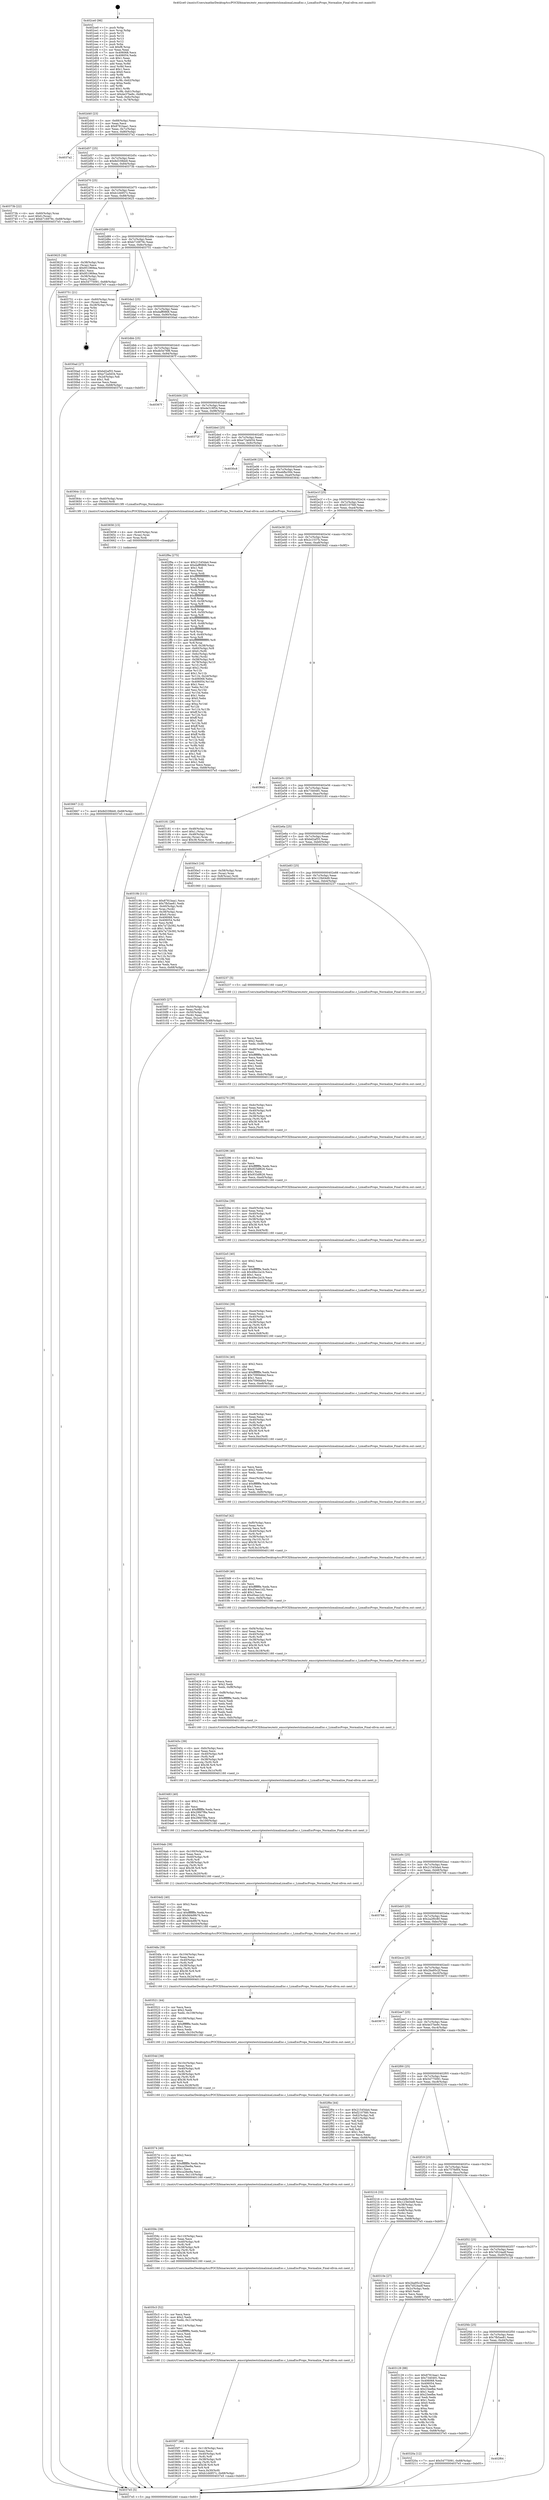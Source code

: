 digraph "0x402ce0" {
  label = "0x402ce0 (/mnt/c/Users/mathe/Desktop/tcc/POCII/binaries/extr_emscriptentestslzmalzmaLzmaEnc.c_LzmaEncProps_Normalize_Final-ollvm.out::main(0))"
  labelloc = "t"
  node[shape=record]

  Entry [label="",width=0.3,height=0.3,shape=circle,fillcolor=black,style=filled]
  "0x402d40" [label="{
     0x402d40 [23]\l
     | [instrs]\l
     &nbsp;&nbsp;0x402d40 \<+3\>: mov -0x68(%rbp),%eax\l
     &nbsp;&nbsp;0x402d43 \<+2\>: mov %eax,%ecx\l
     &nbsp;&nbsp;0x402d45 \<+6\>: sub $0x8781baa1,%ecx\l
     &nbsp;&nbsp;0x402d4b \<+3\>: mov %eax,-0x7c(%rbp)\l
     &nbsp;&nbsp;0x402d4e \<+3\>: mov %ecx,-0x80(%rbp)\l
     &nbsp;&nbsp;0x402d51 \<+6\>: je 00000000004037a2 \<main+0xac2\>\l
  }"]
  "0x4037a2" [label="{
     0x4037a2\l
  }", style=dashed]
  "0x402d57" [label="{
     0x402d57 [25]\l
     | [instrs]\l
     &nbsp;&nbsp;0x402d57 \<+5\>: jmp 0000000000402d5c \<main+0x7c\>\l
     &nbsp;&nbsp;0x402d5c \<+3\>: mov -0x7c(%rbp),%eax\l
     &nbsp;&nbsp;0x402d5f \<+5\>: sub $0x8d339bb9,%eax\l
     &nbsp;&nbsp;0x402d64 \<+6\>: mov %eax,-0x84(%rbp)\l
     &nbsp;&nbsp;0x402d6a \<+6\>: je 000000000040373b \<main+0xa5b\>\l
  }"]
  Exit [label="",width=0.3,height=0.3,shape=circle,fillcolor=black,style=filled,peripheries=2]
  "0x40373b" [label="{
     0x40373b [22]\l
     | [instrs]\l
     &nbsp;&nbsp;0x40373b \<+4\>: mov -0x60(%rbp),%rax\l
     &nbsp;&nbsp;0x40373f \<+6\>: movl $0x0,(%rax)\l
     &nbsp;&nbsp;0x403745 \<+7\>: movl $0xb716979c,-0x68(%rbp)\l
     &nbsp;&nbsp;0x40374c \<+5\>: jmp 00000000004037e5 \<main+0xb05\>\l
  }"]
  "0x402d70" [label="{
     0x402d70 [25]\l
     | [instrs]\l
     &nbsp;&nbsp;0x402d70 \<+5\>: jmp 0000000000402d75 \<main+0x95\>\l
     &nbsp;&nbsp;0x402d75 \<+3\>: mov -0x7c(%rbp),%eax\l
     &nbsp;&nbsp;0x402d78 \<+5\>: sub $0xb1d4957c,%eax\l
     &nbsp;&nbsp;0x402d7d \<+6\>: mov %eax,-0x88(%rbp)\l
     &nbsp;&nbsp;0x402d83 \<+6\>: je 0000000000403625 \<main+0x945\>\l
  }"]
  "0x403667" [label="{
     0x403667 [12]\l
     | [instrs]\l
     &nbsp;&nbsp;0x403667 \<+7\>: movl $0x8d339bb9,-0x68(%rbp)\l
     &nbsp;&nbsp;0x40366e \<+5\>: jmp 00000000004037e5 \<main+0xb05\>\l
  }"]
  "0x403625" [label="{
     0x403625 [39]\l
     | [instrs]\l
     &nbsp;&nbsp;0x403625 \<+4\>: mov -0x38(%rbp),%rax\l
     &nbsp;&nbsp;0x403629 \<+2\>: mov (%rax),%ecx\l
     &nbsp;&nbsp;0x40362b \<+6\>: sub $0x951969ea,%ecx\l
     &nbsp;&nbsp;0x403631 \<+3\>: add $0x1,%ecx\l
     &nbsp;&nbsp;0x403634 \<+6\>: add $0x951969ea,%ecx\l
     &nbsp;&nbsp;0x40363a \<+4\>: mov -0x38(%rbp),%rax\l
     &nbsp;&nbsp;0x40363e \<+2\>: mov %ecx,(%rax)\l
     &nbsp;&nbsp;0x403640 \<+7\>: movl $0x54775091,-0x68(%rbp)\l
     &nbsp;&nbsp;0x403647 \<+5\>: jmp 00000000004037e5 \<main+0xb05\>\l
  }"]
  "0x402d89" [label="{
     0x402d89 [25]\l
     | [instrs]\l
     &nbsp;&nbsp;0x402d89 \<+5\>: jmp 0000000000402d8e \<main+0xae\>\l
     &nbsp;&nbsp;0x402d8e \<+3\>: mov -0x7c(%rbp),%eax\l
     &nbsp;&nbsp;0x402d91 \<+5\>: sub $0xb716979c,%eax\l
     &nbsp;&nbsp;0x402d96 \<+6\>: mov %eax,-0x8c(%rbp)\l
     &nbsp;&nbsp;0x402d9c \<+6\>: je 0000000000403751 \<main+0xa71\>\l
  }"]
  "0x403658" [label="{
     0x403658 [15]\l
     | [instrs]\l
     &nbsp;&nbsp;0x403658 \<+4\>: mov -0x40(%rbp),%rax\l
     &nbsp;&nbsp;0x40365c \<+3\>: mov (%rax),%rax\l
     &nbsp;&nbsp;0x40365f \<+3\>: mov %rax,%rdi\l
     &nbsp;&nbsp;0x403662 \<+5\>: call 0000000000401030 \<free@plt\>\l
     | [calls]\l
     &nbsp;&nbsp;0x401030 \{1\} (unknown)\l
  }"]
  "0x403751" [label="{
     0x403751 [21]\l
     | [instrs]\l
     &nbsp;&nbsp;0x403751 \<+4\>: mov -0x60(%rbp),%rax\l
     &nbsp;&nbsp;0x403755 \<+2\>: mov (%rax),%eax\l
     &nbsp;&nbsp;0x403757 \<+4\>: lea -0x28(%rbp),%rsp\l
     &nbsp;&nbsp;0x40375b \<+1\>: pop %rbx\l
     &nbsp;&nbsp;0x40375c \<+2\>: pop %r12\l
     &nbsp;&nbsp;0x40375e \<+2\>: pop %r13\l
     &nbsp;&nbsp;0x403760 \<+2\>: pop %r14\l
     &nbsp;&nbsp;0x403762 \<+2\>: pop %r15\l
     &nbsp;&nbsp;0x403764 \<+1\>: pop %rbp\l
     &nbsp;&nbsp;0x403765 \<+1\>: ret\l
  }"]
  "0x402da2" [label="{
     0x402da2 [25]\l
     | [instrs]\l
     &nbsp;&nbsp;0x402da2 \<+5\>: jmp 0000000000402da7 \<main+0xc7\>\l
     &nbsp;&nbsp;0x402da7 \<+3\>: mov -0x7c(%rbp),%eax\l
     &nbsp;&nbsp;0x402daa \<+5\>: sub $0xdaff0868,%eax\l
     &nbsp;&nbsp;0x402daf \<+6\>: mov %eax,-0x90(%rbp)\l
     &nbsp;&nbsp;0x402db5 \<+6\>: je 00000000004030ad \<main+0x3cd\>\l
  }"]
  "0x4035f7" [label="{
     0x4035f7 [46]\l
     | [instrs]\l
     &nbsp;&nbsp;0x4035f7 \<+6\>: mov -0x118(%rbp),%ecx\l
     &nbsp;&nbsp;0x4035fd \<+3\>: imul %eax,%ecx\l
     &nbsp;&nbsp;0x403600 \<+4\>: mov -0x40(%rbp),%r8\l
     &nbsp;&nbsp;0x403604 \<+3\>: mov (%r8),%r8\l
     &nbsp;&nbsp;0x403607 \<+4\>: mov -0x38(%rbp),%r9\l
     &nbsp;&nbsp;0x40360b \<+3\>: movslq (%r9),%r9\l
     &nbsp;&nbsp;0x40360e \<+4\>: imul $0x38,%r9,%r9\l
     &nbsp;&nbsp;0x403612 \<+3\>: add %r9,%r8\l
     &nbsp;&nbsp;0x403615 \<+4\>: mov %ecx,0x30(%r8)\l
     &nbsp;&nbsp;0x403619 \<+7\>: movl $0xb1d4957c,-0x68(%rbp)\l
     &nbsp;&nbsp;0x403620 \<+5\>: jmp 00000000004037e5 \<main+0xb05\>\l
  }"]
  "0x4030ad" [label="{
     0x4030ad [27]\l
     | [instrs]\l
     &nbsp;&nbsp;0x4030ad \<+5\>: mov $0xbd2af55,%eax\l
     &nbsp;&nbsp;0x4030b2 \<+5\>: mov $0xe72a0d34,%ecx\l
     &nbsp;&nbsp;0x4030b7 \<+3\>: mov -0x2d(%rbp),%dl\l
     &nbsp;&nbsp;0x4030ba \<+3\>: test $0x1,%dl\l
     &nbsp;&nbsp;0x4030bd \<+3\>: cmovne %ecx,%eax\l
     &nbsp;&nbsp;0x4030c0 \<+3\>: mov %eax,-0x68(%rbp)\l
     &nbsp;&nbsp;0x4030c3 \<+5\>: jmp 00000000004037e5 \<main+0xb05\>\l
  }"]
  "0x402dbb" [label="{
     0x402dbb [25]\l
     | [instrs]\l
     &nbsp;&nbsp;0x402dbb \<+5\>: jmp 0000000000402dc0 \<main+0xe0\>\l
     &nbsp;&nbsp;0x402dc0 \<+3\>: mov -0x7c(%rbp),%eax\l
     &nbsp;&nbsp;0x402dc3 \<+5\>: sub $0xdb5e76f8,%eax\l
     &nbsp;&nbsp;0x402dc8 \<+6\>: mov %eax,-0x94(%rbp)\l
     &nbsp;&nbsp;0x402dce \<+6\>: je 000000000040367f \<main+0x99f\>\l
  }"]
  "0x4035c3" [label="{
     0x4035c3 [52]\l
     | [instrs]\l
     &nbsp;&nbsp;0x4035c3 \<+2\>: xor %ecx,%ecx\l
     &nbsp;&nbsp;0x4035c5 \<+5\>: mov $0x2,%edx\l
     &nbsp;&nbsp;0x4035ca \<+6\>: mov %edx,-0x114(%rbp)\l
     &nbsp;&nbsp;0x4035d0 \<+1\>: cltd\l
     &nbsp;&nbsp;0x4035d1 \<+6\>: mov -0x114(%rbp),%esi\l
     &nbsp;&nbsp;0x4035d7 \<+2\>: idiv %esi\l
     &nbsp;&nbsp;0x4035d9 \<+6\>: imul $0xfffffffe,%edx,%edx\l
     &nbsp;&nbsp;0x4035df \<+2\>: mov %ecx,%edi\l
     &nbsp;&nbsp;0x4035e1 \<+2\>: sub %edx,%edi\l
     &nbsp;&nbsp;0x4035e3 \<+2\>: mov %ecx,%edx\l
     &nbsp;&nbsp;0x4035e5 \<+3\>: sub $0x1,%edx\l
     &nbsp;&nbsp;0x4035e8 \<+2\>: add %edx,%edi\l
     &nbsp;&nbsp;0x4035ea \<+2\>: sub %edi,%ecx\l
     &nbsp;&nbsp;0x4035ec \<+6\>: mov %ecx,-0x118(%rbp)\l
     &nbsp;&nbsp;0x4035f2 \<+5\>: call 0000000000401160 \<next_i\>\l
     | [calls]\l
     &nbsp;&nbsp;0x401160 \{1\} (/mnt/c/Users/mathe/Desktop/tcc/POCII/binaries/extr_emscriptentestslzmalzmaLzmaEnc.c_LzmaEncProps_Normalize_Final-ollvm.out::next_i)\l
  }"]
  "0x40367f" [label="{
     0x40367f\l
  }", style=dashed]
  "0x402dd4" [label="{
     0x402dd4 [25]\l
     | [instrs]\l
     &nbsp;&nbsp;0x402dd4 \<+5\>: jmp 0000000000402dd9 \<main+0xf9\>\l
     &nbsp;&nbsp;0x402dd9 \<+3\>: mov -0x7c(%rbp),%eax\l
     &nbsp;&nbsp;0x402ddc \<+5\>: sub $0xde319f54,%eax\l
     &nbsp;&nbsp;0x402de1 \<+6\>: mov %eax,-0x98(%rbp)\l
     &nbsp;&nbsp;0x402de7 \<+6\>: je 000000000040372f \<main+0xa4f\>\l
  }"]
  "0x40359c" [label="{
     0x40359c [39]\l
     | [instrs]\l
     &nbsp;&nbsp;0x40359c \<+6\>: mov -0x110(%rbp),%ecx\l
     &nbsp;&nbsp;0x4035a2 \<+3\>: imul %eax,%ecx\l
     &nbsp;&nbsp;0x4035a5 \<+4\>: mov -0x40(%rbp),%r8\l
     &nbsp;&nbsp;0x4035a9 \<+3\>: mov (%r8),%r8\l
     &nbsp;&nbsp;0x4035ac \<+4\>: mov -0x38(%rbp),%r9\l
     &nbsp;&nbsp;0x4035b0 \<+3\>: movslq (%r9),%r9\l
     &nbsp;&nbsp;0x4035b3 \<+4\>: imul $0x38,%r9,%r9\l
     &nbsp;&nbsp;0x4035b7 \<+3\>: add %r9,%r8\l
     &nbsp;&nbsp;0x4035ba \<+4\>: mov %ecx,0x2c(%r8)\l
     &nbsp;&nbsp;0x4035be \<+5\>: call 0000000000401160 \<next_i\>\l
     | [calls]\l
     &nbsp;&nbsp;0x401160 \{1\} (/mnt/c/Users/mathe/Desktop/tcc/POCII/binaries/extr_emscriptentestslzmalzmaLzmaEnc.c_LzmaEncProps_Normalize_Final-ollvm.out::next_i)\l
  }"]
  "0x40372f" [label="{
     0x40372f\l
  }", style=dashed]
  "0x402ded" [label="{
     0x402ded [25]\l
     | [instrs]\l
     &nbsp;&nbsp;0x402ded \<+5\>: jmp 0000000000402df2 \<main+0x112\>\l
     &nbsp;&nbsp;0x402df2 \<+3\>: mov -0x7c(%rbp),%eax\l
     &nbsp;&nbsp;0x402df5 \<+5\>: sub $0xe72a0d34,%eax\l
     &nbsp;&nbsp;0x402dfa \<+6\>: mov %eax,-0x9c(%rbp)\l
     &nbsp;&nbsp;0x402e00 \<+6\>: je 00000000004030c8 \<main+0x3e8\>\l
  }"]
  "0x403574" [label="{
     0x403574 [40]\l
     | [instrs]\l
     &nbsp;&nbsp;0x403574 \<+5\>: mov $0x2,%ecx\l
     &nbsp;&nbsp;0x403579 \<+1\>: cltd\l
     &nbsp;&nbsp;0x40357a \<+2\>: idiv %ecx\l
     &nbsp;&nbsp;0x40357c \<+6\>: imul $0xfffffffe,%edx,%ecx\l
     &nbsp;&nbsp;0x403582 \<+6\>: add $0xca2fee9a,%ecx\l
     &nbsp;&nbsp;0x403588 \<+3\>: add $0x1,%ecx\l
     &nbsp;&nbsp;0x40358b \<+6\>: sub $0xca2fee9a,%ecx\l
     &nbsp;&nbsp;0x403591 \<+6\>: mov %ecx,-0x110(%rbp)\l
     &nbsp;&nbsp;0x403597 \<+5\>: call 0000000000401160 \<next_i\>\l
     | [calls]\l
     &nbsp;&nbsp;0x401160 \{1\} (/mnt/c/Users/mathe/Desktop/tcc/POCII/binaries/extr_emscriptentestslzmalzmaLzmaEnc.c_LzmaEncProps_Normalize_Final-ollvm.out::next_i)\l
  }"]
  "0x4030c8" [label="{
     0x4030c8\l
  }", style=dashed]
  "0x402e06" [label="{
     0x402e06 [25]\l
     | [instrs]\l
     &nbsp;&nbsp;0x402e06 \<+5\>: jmp 0000000000402e0b \<main+0x12b\>\l
     &nbsp;&nbsp;0x402e0b \<+3\>: mov -0x7c(%rbp),%eax\l
     &nbsp;&nbsp;0x402e0e \<+5\>: sub $0xebfbc594,%eax\l
     &nbsp;&nbsp;0x402e13 \<+6\>: mov %eax,-0xa0(%rbp)\l
     &nbsp;&nbsp;0x402e19 \<+6\>: je 000000000040364c \<main+0x96c\>\l
  }"]
  "0x40354d" [label="{
     0x40354d [39]\l
     | [instrs]\l
     &nbsp;&nbsp;0x40354d \<+6\>: mov -0x10c(%rbp),%ecx\l
     &nbsp;&nbsp;0x403553 \<+3\>: imul %eax,%ecx\l
     &nbsp;&nbsp;0x403556 \<+4\>: mov -0x40(%rbp),%r8\l
     &nbsp;&nbsp;0x40355a \<+3\>: mov (%r8),%r8\l
     &nbsp;&nbsp;0x40355d \<+4\>: mov -0x38(%rbp),%r9\l
     &nbsp;&nbsp;0x403561 \<+3\>: movslq (%r9),%r9\l
     &nbsp;&nbsp;0x403564 \<+4\>: imul $0x38,%r9,%r9\l
     &nbsp;&nbsp;0x403568 \<+3\>: add %r9,%r8\l
     &nbsp;&nbsp;0x40356b \<+4\>: mov %ecx,0x28(%r8)\l
     &nbsp;&nbsp;0x40356f \<+5\>: call 0000000000401160 \<next_i\>\l
     | [calls]\l
     &nbsp;&nbsp;0x401160 \{1\} (/mnt/c/Users/mathe/Desktop/tcc/POCII/binaries/extr_emscriptentestslzmalzmaLzmaEnc.c_LzmaEncProps_Normalize_Final-ollvm.out::next_i)\l
  }"]
  "0x40364c" [label="{
     0x40364c [12]\l
     | [instrs]\l
     &nbsp;&nbsp;0x40364c \<+4\>: mov -0x40(%rbp),%rax\l
     &nbsp;&nbsp;0x403650 \<+3\>: mov (%rax),%rdi\l
     &nbsp;&nbsp;0x403653 \<+5\>: call 00000000004013f0 \<LzmaEncProps_Normalize\>\l
     | [calls]\l
     &nbsp;&nbsp;0x4013f0 \{1\} (/mnt/c/Users/mathe/Desktop/tcc/POCII/binaries/extr_emscriptentestslzmalzmaLzmaEnc.c_LzmaEncProps_Normalize_Final-ollvm.out::LzmaEncProps_Normalize)\l
  }"]
  "0x402e1f" [label="{
     0x402e1f [25]\l
     | [instrs]\l
     &nbsp;&nbsp;0x402e1f \<+5\>: jmp 0000000000402e24 \<main+0x144\>\l
     &nbsp;&nbsp;0x402e24 \<+3\>: mov -0x7c(%rbp),%eax\l
     &nbsp;&nbsp;0x402e27 \<+5\>: sub $0xf2107fd0,%eax\l
     &nbsp;&nbsp;0x402e2c \<+6\>: mov %eax,-0xa4(%rbp)\l
     &nbsp;&nbsp;0x402e32 \<+6\>: je 0000000000402f9a \<main+0x2ba\>\l
  }"]
  "0x403521" [label="{
     0x403521 [44]\l
     | [instrs]\l
     &nbsp;&nbsp;0x403521 \<+2\>: xor %ecx,%ecx\l
     &nbsp;&nbsp;0x403523 \<+5\>: mov $0x2,%edx\l
     &nbsp;&nbsp;0x403528 \<+6\>: mov %edx,-0x108(%rbp)\l
     &nbsp;&nbsp;0x40352e \<+1\>: cltd\l
     &nbsp;&nbsp;0x40352f \<+6\>: mov -0x108(%rbp),%esi\l
     &nbsp;&nbsp;0x403535 \<+2\>: idiv %esi\l
     &nbsp;&nbsp;0x403537 \<+6\>: imul $0xfffffffe,%edx,%edx\l
     &nbsp;&nbsp;0x40353d \<+3\>: sub $0x1,%ecx\l
     &nbsp;&nbsp;0x403540 \<+2\>: sub %ecx,%edx\l
     &nbsp;&nbsp;0x403542 \<+6\>: mov %edx,-0x10c(%rbp)\l
     &nbsp;&nbsp;0x403548 \<+5\>: call 0000000000401160 \<next_i\>\l
     | [calls]\l
     &nbsp;&nbsp;0x401160 \{1\} (/mnt/c/Users/mathe/Desktop/tcc/POCII/binaries/extr_emscriptentestslzmalzmaLzmaEnc.c_LzmaEncProps_Normalize_Final-ollvm.out::next_i)\l
  }"]
  "0x402f9a" [label="{
     0x402f9a [275]\l
     | [instrs]\l
     &nbsp;&nbsp;0x402f9a \<+5\>: mov $0x21545da4,%eax\l
     &nbsp;&nbsp;0x402f9f \<+5\>: mov $0xdaff0868,%ecx\l
     &nbsp;&nbsp;0x402fa4 \<+2\>: mov $0x1,%dl\l
     &nbsp;&nbsp;0x402fa6 \<+2\>: xor %esi,%esi\l
     &nbsp;&nbsp;0x402fa8 \<+3\>: mov %rsp,%rdi\l
     &nbsp;&nbsp;0x402fab \<+4\>: add $0xfffffffffffffff0,%rdi\l
     &nbsp;&nbsp;0x402faf \<+3\>: mov %rdi,%rsp\l
     &nbsp;&nbsp;0x402fb2 \<+4\>: mov %rdi,-0x60(%rbp)\l
     &nbsp;&nbsp;0x402fb6 \<+3\>: mov %rsp,%rdi\l
     &nbsp;&nbsp;0x402fb9 \<+4\>: add $0xfffffffffffffff0,%rdi\l
     &nbsp;&nbsp;0x402fbd \<+3\>: mov %rdi,%rsp\l
     &nbsp;&nbsp;0x402fc0 \<+3\>: mov %rsp,%r8\l
     &nbsp;&nbsp;0x402fc3 \<+4\>: add $0xfffffffffffffff0,%r8\l
     &nbsp;&nbsp;0x402fc7 \<+3\>: mov %r8,%rsp\l
     &nbsp;&nbsp;0x402fca \<+4\>: mov %r8,-0x58(%rbp)\l
     &nbsp;&nbsp;0x402fce \<+3\>: mov %rsp,%r8\l
     &nbsp;&nbsp;0x402fd1 \<+4\>: add $0xfffffffffffffff0,%r8\l
     &nbsp;&nbsp;0x402fd5 \<+3\>: mov %r8,%rsp\l
     &nbsp;&nbsp;0x402fd8 \<+4\>: mov %r8,-0x50(%rbp)\l
     &nbsp;&nbsp;0x402fdc \<+3\>: mov %rsp,%r8\l
     &nbsp;&nbsp;0x402fdf \<+4\>: add $0xfffffffffffffff0,%r8\l
     &nbsp;&nbsp;0x402fe3 \<+3\>: mov %r8,%rsp\l
     &nbsp;&nbsp;0x402fe6 \<+4\>: mov %r8,-0x48(%rbp)\l
     &nbsp;&nbsp;0x402fea \<+3\>: mov %rsp,%r8\l
     &nbsp;&nbsp;0x402fed \<+4\>: add $0xfffffffffffffff0,%r8\l
     &nbsp;&nbsp;0x402ff1 \<+3\>: mov %r8,%rsp\l
     &nbsp;&nbsp;0x402ff4 \<+4\>: mov %r8,-0x40(%rbp)\l
     &nbsp;&nbsp;0x402ff8 \<+3\>: mov %rsp,%r8\l
     &nbsp;&nbsp;0x402ffb \<+4\>: add $0xfffffffffffffff0,%r8\l
     &nbsp;&nbsp;0x402fff \<+3\>: mov %r8,%rsp\l
     &nbsp;&nbsp;0x403002 \<+4\>: mov %r8,-0x38(%rbp)\l
     &nbsp;&nbsp;0x403006 \<+4\>: mov -0x60(%rbp),%r8\l
     &nbsp;&nbsp;0x40300a \<+7\>: movl $0x0,(%r8)\l
     &nbsp;&nbsp;0x403011 \<+4\>: mov -0x6c(%rbp),%r9d\l
     &nbsp;&nbsp;0x403015 \<+3\>: mov %r9d,(%rdi)\l
     &nbsp;&nbsp;0x403018 \<+4\>: mov -0x58(%rbp),%r8\l
     &nbsp;&nbsp;0x40301c \<+4\>: mov -0x78(%rbp),%r10\l
     &nbsp;&nbsp;0x403020 \<+3\>: mov %r10,(%r8)\l
     &nbsp;&nbsp;0x403023 \<+3\>: cmpl $0x2,(%rdi)\l
     &nbsp;&nbsp;0x403026 \<+4\>: setne %r11b\l
     &nbsp;&nbsp;0x40302a \<+4\>: and $0x1,%r11b\l
     &nbsp;&nbsp;0x40302e \<+4\>: mov %r11b,-0x2d(%rbp)\l
     &nbsp;&nbsp;0x403032 \<+7\>: mov 0x406068,%ebx\l
     &nbsp;&nbsp;0x403039 \<+8\>: mov 0x406054,%r14d\l
     &nbsp;&nbsp;0x403041 \<+3\>: sub $0x1,%esi\l
     &nbsp;&nbsp;0x403044 \<+3\>: mov %ebx,%r15d\l
     &nbsp;&nbsp;0x403047 \<+3\>: add %esi,%r15d\l
     &nbsp;&nbsp;0x40304a \<+4\>: imul %r15d,%ebx\l
     &nbsp;&nbsp;0x40304e \<+3\>: and $0x1,%ebx\l
     &nbsp;&nbsp;0x403051 \<+3\>: cmp $0x0,%ebx\l
     &nbsp;&nbsp;0x403054 \<+4\>: sete %r11b\l
     &nbsp;&nbsp;0x403058 \<+4\>: cmp $0xa,%r14d\l
     &nbsp;&nbsp;0x40305c \<+4\>: setl %r12b\l
     &nbsp;&nbsp;0x403060 \<+3\>: mov %r11b,%r13b\l
     &nbsp;&nbsp;0x403063 \<+4\>: xor $0xff,%r13b\l
     &nbsp;&nbsp;0x403067 \<+3\>: mov %r12b,%sil\l
     &nbsp;&nbsp;0x40306a \<+4\>: xor $0xff,%sil\l
     &nbsp;&nbsp;0x40306e \<+3\>: xor $0x1,%dl\l
     &nbsp;&nbsp;0x403071 \<+3\>: mov %r13b,%dil\l
     &nbsp;&nbsp;0x403074 \<+4\>: and $0xff,%dil\l
     &nbsp;&nbsp;0x403078 \<+3\>: and %dl,%r11b\l
     &nbsp;&nbsp;0x40307b \<+3\>: mov %sil,%r8b\l
     &nbsp;&nbsp;0x40307e \<+4\>: and $0xff,%r8b\l
     &nbsp;&nbsp;0x403082 \<+3\>: and %dl,%r12b\l
     &nbsp;&nbsp;0x403085 \<+3\>: or %r11b,%dil\l
     &nbsp;&nbsp;0x403088 \<+3\>: or %r12b,%r8b\l
     &nbsp;&nbsp;0x40308b \<+3\>: xor %r8b,%dil\l
     &nbsp;&nbsp;0x40308e \<+3\>: or %sil,%r13b\l
     &nbsp;&nbsp;0x403091 \<+4\>: xor $0xff,%r13b\l
     &nbsp;&nbsp;0x403095 \<+3\>: or $0x1,%dl\l
     &nbsp;&nbsp;0x403098 \<+3\>: and %dl,%r13b\l
     &nbsp;&nbsp;0x40309b \<+3\>: or %r13b,%dil\l
     &nbsp;&nbsp;0x40309e \<+4\>: test $0x1,%dil\l
     &nbsp;&nbsp;0x4030a2 \<+3\>: cmovne %ecx,%eax\l
     &nbsp;&nbsp;0x4030a5 \<+3\>: mov %eax,-0x68(%rbp)\l
     &nbsp;&nbsp;0x4030a8 \<+5\>: jmp 00000000004037e5 \<main+0xb05\>\l
  }"]
  "0x402e38" [label="{
     0x402e38 [25]\l
     | [instrs]\l
     &nbsp;&nbsp;0x402e38 \<+5\>: jmp 0000000000402e3d \<main+0x15d\>\l
     &nbsp;&nbsp;0x402e3d \<+3\>: mov -0x7c(%rbp),%eax\l
     &nbsp;&nbsp;0x402e40 \<+5\>: sub $0x2c1537b,%eax\l
     &nbsp;&nbsp;0x402e45 \<+6\>: mov %eax,-0xa8(%rbp)\l
     &nbsp;&nbsp;0x402e4b \<+6\>: je 00000000004036d2 \<main+0x9f2\>\l
  }"]
  "0x4034fa" [label="{
     0x4034fa [39]\l
     | [instrs]\l
     &nbsp;&nbsp;0x4034fa \<+6\>: mov -0x104(%rbp),%ecx\l
     &nbsp;&nbsp;0x403500 \<+3\>: imul %eax,%ecx\l
     &nbsp;&nbsp;0x403503 \<+4\>: mov -0x40(%rbp),%r8\l
     &nbsp;&nbsp;0x403507 \<+3\>: mov (%r8),%r8\l
     &nbsp;&nbsp;0x40350a \<+4\>: mov -0x38(%rbp),%r9\l
     &nbsp;&nbsp;0x40350e \<+3\>: movslq (%r9),%r9\l
     &nbsp;&nbsp;0x403511 \<+4\>: imul $0x38,%r9,%r9\l
     &nbsp;&nbsp;0x403515 \<+3\>: add %r9,%r8\l
     &nbsp;&nbsp;0x403518 \<+4\>: mov %ecx,0x24(%r8)\l
     &nbsp;&nbsp;0x40351c \<+5\>: call 0000000000401160 \<next_i\>\l
     | [calls]\l
     &nbsp;&nbsp;0x401160 \{1\} (/mnt/c/Users/mathe/Desktop/tcc/POCII/binaries/extr_emscriptentestslzmalzmaLzmaEnc.c_LzmaEncProps_Normalize_Final-ollvm.out::next_i)\l
  }"]
  "0x4036d2" [label="{
     0x4036d2\l
  }", style=dashed]
  "0x402e51" [label="{
     0x402e51 [25]\l
     | [instrs]\l
     &nbsp;&nbsp;0x402e51 \<+5\>: jmp 0000000000402e56 \<main+0x176\>\l
     &nbsp;&nbsp;0x402e56 \<+3\>: mov -0x7c(%rbp),%eax\l
     &nbsp;&nbsp;0x402e59 \<+5\>: sub $0x7340491,%eax\l
     &nbsp;&nbsp;0x402e5e \<+6\>: mov %eax,-0xac(%rbp)\l
     &nbsp;&nbsp;0x402e64 \<+6\>: je 0000000000403181 \<main+0x4a1\>\l
  }"]
  "0x4034d2" [label="{
     0x4034d2 [40]\l
     | [instrs]\l
     &nbsp;&nbsp;0x4034d2 \<+5\>: mov $0x2,%ecx\l
     &nbsp;&nbsp;0x4034d7 \<+1\>: cltd\l
     &nbsp;&nbsp;0x4034d8 \<+2\>: idiv %ecx\l
     &nbsp;&nbsp;0x4034da \<+6\>: imul $0xfffffffe,%edx,%ecx\l
     &nbsp;&nbsp;0x4034e0 \<+6\>: sub $0x9d4d9b76,%ecx\l
     &nbsp;&nbsp;0x4034e6 \<+3\>: add $0x1,%ecx\l
     &nbsp;&nbsp;0x4034e9 \<+6\>: add $0x9d4d9b76,%ecx\l
     &nbsp;&nbsp;0x4034ef \<+6\>: mov %ecx,-0x104(%rbp)\l
     &nbsp;&nbsp;0x4034f5 \<+5\>: call 0000000000401160 \<next_i\>\l
     | [calls]\l
     &nbsp;&nbsp;0x401160 \{1\} (/mnt/c/Users/mathe/Desktop/tcc/POCII/binaries/extr_emscriptentestslzmalzmaLzmaEnc.c_LzmaEncProps_Normalize_Final-ollvm.out::next_i)\l
  }"]
  "0x403181" [label="{
     0x403181 [26]\l
     | [instrs]\l
     &nbsp;&nbsp;0x403181 \<+4\>: mov -0x48(%rbp),%rax\l
     &nbsp;&nbsp;0x403185 \<+6\>: movl $0x1,(%rax)\l
     &nbsp;&nbsp;0x40318b \<+4\>: mov -0x48(%rbp),%rax\l
     &nbsp;&nbsp;0x40318f \<+3\>: movslq (%rax),%rax\l
     &nbsp;&nbsp;0x403192 \<+4\>: imul $0x38,%rax,%rdi\l
     &nbsp;&nbsp;0x403196 \<+5\>: call 0000000000401050 \<malloc@plt\>\l
     | [calls]\l
     &nbsp;&nbsp;0x401050 \{1\} (unknown)\l
  }"]
  "0x402e6a" [label="{
     0x402e6a [25]\l
     | [instrs]\l
     &nbsp;&nbsp;0x402e6a \<+5\>: jmp 0000000000402e6f \<main+0x18f\>\l
     &nbsp;&nbsp;0x402e6f \<+3\>: mov -0x7c(%rbp),%eax\l
     &nbsp;&nbsp;0x402e72 \<+5\>: sub $0xbd2af55,%eax\l
     &nbsp;&nbsp;0x402e77 \<+6\>: mov %eax,-0xb0(%rbp)\l
     &nbsp;&nbsp;0x402e7d \<+6\>: je 00000000004030e3 \<main+0x403\>\l
  }"]
  "0x4034ab" [label="{
     0x4034ab [39]\l
     | [instrs]\l
     &nbsp;&nbsp;0x4034ab \<+6\>: mov -0x100(%rbp),%ecx\l
     &nbsp;&nbsp;0x4034b1 \<+3\>: imul %eax,%ecx\l
     &nbsp;&nbsp;0x4034b4 \<+4\>: mov -0x40(%rbp),%r8\l
     &nbsp;&nbsp;0x4034b8 \<+3\>: mov (%r8),%r8\l
     &nbsp;&nbsp;0x4034bb \<+4\>: mov -0x38(%rbp),%r9\l
     &nbsp;&nbsp;0x4034bf \<+3\>: movslq (%r9),%r9\l
     &nbsp;&nbsp;0x4034c2 \<+4\>: imul $0x38,%r9,%r9\l
     &nbsp;&nbsp;0x4034c6 \<+3\>: add %r9,%r8\l
     &nbsp;&nbsp;0x4034c9 \<+4\>: mov %ecx,0x20(%r8)\l
     &nbsp;&nbsp;0x4034cd \<+5\>: call 0000000000401160 \<next_i\>\l
     | [calls]\l
     &nbsp;&nbsp;0x401160 \{1\} (/mnt/c/Users/mathe/Desktop/tcc/POCII/binaries/extr_emscriptentestslzmalzmaLzmaEnc.c_LzmaEncProps_Normalize_Final-ollvm.out::next_i)\l
  }"]
  "0x4030e3" [label="{
     0x4030e3 [16]\l
     | [instrs]\l
     &nbsp;&nbsp;0x4030e3 \<+4\>: mov -0x58(%rbp),%rax\l
     &nbsp;&nbsp;0x4030e7 \<+3\>: mov (%rax),%rax\l
     &nbsp;&nbsp;0x4030ea \<+4\>: mov 0x8(%rax),%rdi\l
     &nbsp;&nbsp;0x4030ee \<+5\>: call 0000000000401060 \<atoi@plt\>\l
     | [calls]\l
     &nbsp;&nbsp;0x401060 \{1\} (unknown)\l
  }"]
  "0x402e83" [label="{
     0x402e83 [25]\l
     | [instrs]\l
     &nbsp;&nbsp;0x402e83 \<+5\>: jmp 0000000000402e88 \<main+0x1a8\>\l
     &nbsp;&nbsp;0x402e88 \<+3\>: mov -0x7c(%rbp),%eax\l
     &nbsp;&nbsp;0x402e8b \<+5\>: sub $0x123b04d9,%eax\l
     &nbsp;&nbsp;0x402e90 \<+6\>: mov %eax,-0xb4(%rbp)\l
     &nbsp;&nbsp;0x402e96 \<+6\>: je 0000000000403237 \<main+0x557\>\l
  }"]
  "0x403483" [label="{
     0x403483 [40]\l
     | [instrs]\l
     &nbsp;&nbsp;0x403483 \<+5\>: mov $0x2,%ecx\l
     &nbsp;&nbsp;0x403488 \<+1\>: cltd\l
     &nbsp;&nbsp;0x403489 \<+2\>: idiv %ecx\l
     &nbsp;&nbsp;0x40348b \<+6\>: imul $0xfffffffe,%edx,%ecx\l
     &nbsp;&nbsp;0x403491 \<+6\>: sub $0x29fd7f8a,%ecx\l
     &nbsp;&nbsp;0x403497 \<+3\>: add $0x1,%ecx\l
     &nbsp;&nbsp;0x40349a \<+6\>: add $0x29fd7f8a,%ecx\l
     &nbsp;&nbsp;0x4034a0 \<+6\>: mov %ecx,-0x100(%rbp)\l
     &nbsp;&nbsp;0x4034a6 \<+5\>: call 0000000000401160 \<next_i\>\l
     | [calls]\l
     &nbsp;&nbsp;0x401160 \{1\} (/mnt/c/Users/mathe/Desktop/tcc/POCII/binaries/extr_emscriptentestslzmalzmaLzmaEnc.c_LzmaEncProps_Normalize_Final-ollvm.out::next_i)\l
  }"]
  "0x403237" [label="{
     0x403237 [5]\l
     | [instrs]\l
     &nbsp;&nbsp;0x403237 \<+5\>: call 0000000000401160 \<next_i\>\l
     | [calls]\l
     &nbsp;&nbsp;0x401160 \{1\} (/mnt/c/Users/mathe/Desktop/tcc/POCII/binaries/extr_emscriptentestslzmalzmaLzmaEnc.c_LzmaEncProps_Normalize_Final-ollvm.out::next_i)\l
  }"]
  "0x402e9c" [label="{
     0x402e9c [25]\l
     | [instrs]\l
     &nbsp;&nbsp;0x402e9c \<+5\>: jmp 0000000000402ea1 \<main+0x1c1\>\l
     &nbsp;&nbsp;0x402ea1 \<+3\>: mov -0x7c(%rbp),%eax\l
     &nbsp;&nbsp;0x402ea4 \<+5\>: sub $0x21545da4,%eax\l
     &nbsp;&nbsp;0x402ea9 \<+6\>: mov %eax,-0xb8(%rbp)\l
     &nbsp;&nbsp;0x402eaf \<+6\>: je 0000000000403766 \<main+0xa86\>\l
  }"]
  "0x40345c" [label="{
     0x40345c [39]\l
     | [instrs]\l
     &nbsp;&nbsp;0x40345c \<+6\>: mov -0xfc(%rbp),%ecx\l
     &nbsp;&nbsp;0x403462 \<+3\>: imul %eax,%ecx\l
     &nbsp;&nbsp;0x403465 \<+4\>: mov -0x40(%rbp),%r8\l
     &nbsp;&nbsp;0x403469 \<+3\>: mov (%r8),%r8\l
     &nbsp;&nbsp;0x40346c \<+4\>: mov -0x38(%rbp),%r9\l
     &nbsp;&nbsp;0x403470 \<+3\>: movslq (%r9),%r9\l
     &nbsp;&nbsp;0x403473 \<+4\>: imul $0x38,%r9,%r9\l
     &nbsp;&nbsp;0x403477 \<+3\>: add %r9,%r8\l
     &nbsp;&nbsp;0x40347a \<+4\>: mov %ecx,0x1c(%r8)\l
     &nbsp;&nbsp;0x40347e \<+5\>: call 0000000000401160 \<next_i\>\l
     | [calls]\l
     &nbsp;&nbsp;0x401160 \{1\} (/mnt/c/Users/mathe/Desktop/tcc/POCII/binaries/extr_emscriptentestslzmalzmaLzmaEnc.c_LzmaEncProps_Normalize_Final-ollvm.out::next_i)\l
  }"]
  "0x403766" [label="{
     0x403766\l
  }", style=dashed]
  "0x402eb5" [label="{
     0x402eb5 [25]\l
     | [instrs]\l
     &nbsp;&nbsp;0x402eb5 \<+5\>: jmp 0000000000402eba \<main+0x1da\>\l
     &nbsp;&nbsp;0x402eba \<+3\>: mov -0x7c(%rbp),%eax\l
     &nbsp;&nbsp;0x402ebd \<+5\>: sub $0x2a2f0c80,%eax\l
     &nbsp;&nbsp;0x402ec2 \<+6\>: mov %eax,-0xbc(%rbp)\l
     &nbsp;&nbsp;0x402ec8 \<+6\>: je 00000000004037d9 \<main+0xaf9\>\l
  }"]
  "0x403428" [label="{
     0x403428 [52]\l
     | [instrs]\l
     &nbsp;&nbsp;0x403428 \<+2\>: xor %ecx,%ecx\l
     &nbsp;&nbsp;0x40342a \<+5\>: mov $0x2,%edx\l
     &nbsp;&nbsp;0x40342f \<+6\>: mov %edx,-0xf8(%rbp)\l
     &nbsp;&nbsp;0x403435 \<+1\>: cltd\l
     &nbsp;&nbsp;0x403436 \<+6\>: mov -0xf8(%rbp),%esi\l
     &nbsp;&nbsp;0x40343c \<+2\>: idiv %esi\l
     &nbsp;&nbsp;0x40343e \<+6\>: imul $0xfffffffe,%edx,%edx\l
     &nbsp;&nbsp;0x403444 \<+2\>: mov %ecx,%edi\l
     &nbsp;&nbsp;0x403446 \<+2\>: sub %edx,%edi\l
     &nbsp;&nbsp;0x403448 \<+2\>: mov %ecx,%edx\l
     &nbsp;&nbsp;0x40344a \<+3\>: sub $0x1,%edx\l
     &nbsp;&nbsp;0x40344d \<+2\>: add %edx,%edi\l
     &nbsp;&nbsp;0x40344f \<+2\>: sub %edi,%ecx\l
     &nbsp;&nbsp;0x403451 \<+6\>: mov %ecx,-0xfc(%rbp)\l
     &nbsp;&nbsp;0x403457 \<+5\>: call 0000000000401160 \<next_i\>\l
     | [calls]\l
     &nbsp;&nbsp;0x401160 \{1\} (/mnt/c/Users/mathe/Desktop/tcc/POCII/binaries/extr_emscriptentestslzmalzmaLzmaEnc.c_LzmaEncProps_Normalize_Final-ollvm.out::next_i)\l
  }"]
  "0x4037d9" [label="{
     0x4037d9\l
  }", style=dashed]
  "0x402ece" [label="{
     0x402ece [25]\l
     | [instrs]\l
     &nbsp;&nbsp;0x402ece \<+5\>: jmp 0000000000402ed3 \<main+0x1f3\>\l
     &nbsp;&nbsp;0x402ed3 \<+3\>: mov -0x7c(%rbp),%eax\l
     &nbsp;&nbsp;0x402ed6 \<+5\>: sub $0x2ba95c2f,%eax\l
     &nbsp;&nbsp;0x402edb \<+6\>: mov %eax,-0xc0(%rbp)\l
     &nbsp;&nbsp;0x402ee1 \<+6\>: je 0000000000403673 \<main+0x993\>\l
  }"]
  "0x403401" [label="{
     0x403401 [39]\l
     | [instrs]\l
     &nbsp;&nbsp;0x403401 \<+6\>: mov -0xf4(%rbp),%ecx\l
     &nbsp;&nbsp;0x403407 \<+3\>: imul %eax,%ecx\l
     &nbsp;&nbsp;0x40340a \<+4\>: mov -0x40(%rbp),%r8\l
     &nbsp;&nbsp;0x40340e \<+3\>: mov (%r8),%r8\l
     &nbsp;&nbsp;0x403411 \<+4\>: mov -0x38(%rbp),%r9\l
     &nbsp;&nbsp;0x403415 \<+3\>: movslq (%r9),%r9\l
     &nbsp;&nbsp;0x403418 \<+4\>: imul $0x38,%r9,%r9\l
     &nbsp;&nbsp;0x40341c \<+3\>: add %r9,%r8\l
     &nbsp;&nbsp;0x40341f \<+4\>: mov %ecx,0x18(%r8)\l
     &nbsp;&nbsp;0x403423 \<+5\>: call 0000000000401160 \<next_i\>\l
     | [calls]\l
     &nbsp;&nbsp;0x401160 \{1\} (/mnt/c/Users/mathe/Desktop/tcc/POCII/binaries/extr_emscriptentestslzmalzmaLzmaEnc.c_LzmaEncProps_Normalize_Final-ollvm.out::next_i)\l
  }"]
  "0x403673" [label="{
     0x403673\l
  }", style=dashed]
  "0x402ee7" [label="{
     0x402ee7 [25]\l
     | [instrs]\l
     &nbsp;&nbsp;0x402ee7 \<+5\>: jmp 0000000000402eec \<main+0x20c\>\l
     &nbsp;&nbsp;0x402eec \<+3\>: mov -0x7c(%rbp),%eax\l
     &nbsp;&nbsp;0x402eef \<+5\>: sub $0x4e37be9c,%eax\l
     &nbsp;&nbsp;0x402ef4 \<+6\>: mov %eax,-0xc4(%rbp)\l
     &nbsp;&nbsp;0x402efa \<+6\>: je 0000000000402f6e \<main+0x28e\>\l
  }"]
  "0x4033d9" [label="{
     0x4033d9 [40]\l
     | [instrs]\l
     &nbsp;&nbsp;0x4033d9 \<+5\>: mov $0x2,%ecx\l
     &nbsp;&nbsp;0x4033de \<+1\>: cltd\l
     &nbsp;&nbsp;0x4033df \<+2\>: idiv %ecx\l
     &nbsp;&nbsp;0x4033e1 \<+6\>: imul $0xfffffffe,%edx,%ecx\l
     &nbsp;&nbsp;0x4033e7 \<+6\>: add $0xd5eec1d2,%ecx\l
     &nbsp;&nbsp;0x4033ed \<+3\>: add $0x1,%ecx\l
     &nbsp;&nbsp;0x4033f0 \<+6\>: sub $0xd5eec1d2,%ecx\l
     &nbsp;&nbsp;0x4033f6 \<+6\>: mov %ecx,-0xf4(%rbp)\l
     &nbsp;&nbsp;0x4033fc \<+5\>: call 0000000000401160 \<next_i\>\l
     | [calls]\l
     &nbsp;&nbsp;0x401160 \{1\} (/mnt/c/Users/mathe/Desktop/tcc/POCII/binaries/extr_emscriptentestslzmalzmaLzmaEnc.c_LzmaEncProps_Normalize_Final-ollvm.out::next_i)\l
  }"]
  "0x402f6e" [label="{
     0x402f6e [44]\l
     | [instrs]\l
     &nbsp;&nbsp;0x402f6e \<+5\>: mov $0x21545da4,%eax\l
     &nbsp;&nbsp;0x402f73 \<+5\>: mov $0xf2107fd0,%ecx\l
     &nbsp;&nbsp;0x402f78 \<+3\>: mov -0x62(%rbp),%dl\l
     &nbsp;&nbsp;0x402f7b \<+4\>: mov -0x61(%rbp),%sil\l
     &nbsp;&nbsp;0x402f7f \<+3\>: mov %dl,%dil\l
     &nbsp;&nbsp;0x402f82 \<+3\>: and %sil,%dil\l
     &nbsp;&nbsp;0x402f85 \<+3\>: xor %sil,%dl\l
     &nbsp;&nbsp;0x402f88 \<+3\>: or %dl,%dil\l
     &nbsp;&nbsp;0x402f8b \<+4\>: test $0x1,%dil\l
     &nbsp;&nbsp;0x402f8f \<+3\>: cmovne %ecx,%eax\l
     &nbsp;&nbsp;0x402f92 \<+3\>: mov %eax,-0x68(%rbp)\l
     &nbsp;&nbsp;0x402f95 \<+5\>: jmp 00000000004037e5 \<main+0xb05\>\l
  }"]
  "0x402f00" [label="{
     0x402f00 [25]\l
     | [instrs]\l
     &nbsp;&nbsp;0x402f00 \<+5\>: jmp 0000000000402f05 \<main+0x225\>\l
     &nbsp;&nbsp;0x402f05 \<+3\>: mov -0x7c(%rbp),%eax\l
     &nbsp;&nbsp;0x402f08 \<+5\>: sub $0x54775091,%eax\l
     &nbsp;&nbsp;0x402f0d \<+6\>: mov %eax,-0xc8(%rbp)\l
     &nbsp;&nbsp;0x402f13 \<+6\>: je 0000000000403216 \<main+0x536\>\l
  }"]
  "0x4037e5" [label="{
     0x4037e5 [5]\l
     | [instrs]\l
     &nbsp;&nbsp;0x4037e5 \<+5\>: jmp 0000000000402d40 \<main+0x60\>\l
  }"]
  "0x402ce0" [label="{
     0x402ce0 [96]\l
     | [instrs]\l
     &nbsp;&nbsp;0x402ce0 \<+1\>: push %rbp\l
     &nbsp;&nbsp;0x402ce1 \<+3\>: mov %rsp,%rbp\l
     &nbsp;&nbsp;0x402ce4 \<+2\>: push %r15\l
     &nbsp;&nbsp;0x402ce6 \<+2\>: push %r14\l
     &nbsp;&nbsp;0x402ce8 \<+2\>: push %r13\l
     &nbsp;&nbsp;0x402cea \<+2\>: push %r12\l
     &nbsp;&nbsp;0x402cec \<+1\>: push %rbx\l
     &nbsp;&nbsp;0x402ced \<+7\>: sub $0xf8,%rsp\l
     &nbsp;&nbsp;0x402cf4 \<+2\>: xor %eax,%eax\l
     &nbsp;&nbsp;0x402cf6 \<+7\>: mov 0x406068,%ecx\l
     &nbsp;&nbsp;0x402cfd \<+7\>: mov 0x406054,%edx\l
     &nbsp;&nbsp;0x402d04 \<+3\>: sub $0x1,%eax\l
     &nbsp;&nbsp;0x402d07 \<+3\>: mov %ecx,%r8d\l
     &nbsp;&nbsp;0x402d0a \<+3\>: add %eax,%r8d\l
     &nbsp;&nbsp;0x402d0d \<+4\>: imul %r8d,%ecx\l
     &nbsp;&nbsp;0x402d11 \<+3\>: and $0x1,%ecx\l
     &nbsp;&nbsp;0x402d14 \<+3\>: cmp $0x0,%ecx\l
     &nbsp;&nbsp;0x402d17 \<+4\>: sete %r9b\l
     &nbsp;&nbsp;0x402d1b \<+4\>: and $0x1,%r9b\l
     &nbsp;&nbsp;0x402d1f \<+4\>: mov %r9b,-0x62(%rbp)\l
     &nbsp;&nbsp;0x402d23 \<+3\>: cmp $0xa,%edx\l
     &nbsp;&nbsp;0x402d26 \<+4\>: setl %r9b\l
     &nbsp;&nbsp;0x402d2a \<+4\>: and $0x1,%r9b\l
     &nbsp;&nbsp;0x402d2e \<+4\>: mov %r9b,-0x61(%rbp)\l
     &nbsp;&nbsp;0x402d32 \<+7\>: movl $0x4e37be9c,-0x68(%rbp)\l
     &nbsp;&nbsp;0x402d39 \<+3\>: mov %edi,-0x6c(%rbp)\l
     &nbsp;&nbsp;0x402d3c \<+4\>: mov %rsi,-0x78(%rbp)\l
  }"]
  "0x4033af" [label="{
     0x4033af [42]\l
     | [instrs]\l
     &nbsp;&nbsp;0x4033af \<+6\>: mov -0xf0(%rbp),%ecx\l
     &nbsp;&nbsp;0x4033b5 \<+3\>: imul %eax,%ecx\l
     &nbsp;&nbsp;0x4033b8 \<+3\>: movslq %ecx,%r8\l
     &nbsp;&nbsp;0x4033bb \<+4\>: mov -0x40(%rbp),%r9\l
     &nbsp;&nbsp;0x4033bf \<+3\>: mov (%r9),%r9\l
     &nbsp;&nbsp;0x4033c2 \<+4\>: mov -0x38(%rbp),%r10\l
     &nbsp;&nbsp;0x4033c6 \<+3\>: movslq (%r10),%r10\l
     &nbsp;&nbsp;0x4033c9 \<+4\>: imul $0x38,%r10,%r10\l
     &nbsp;&nbsp;0x4033cd \<+3\>: add %r10,%r9\l
     &nbsp;&nbsp;0x4033d0 \<+4\>: mov %r8,0x10(%r9)\l
     &nbsp;&nbsp;0x4033d4 \<+5\>: call 0000000000401160 \<next_i\>\l
     | [calls]\l
     &nbsp;&nbsp;0x401160 \{1\} (/mnt/c/Users/mathe/Desktop/tcc/POCII/binaries/extr_emscriptentestslzmalzmaLzmaEnc.c_LzmaEncProps_Normalize_Final-ollvm.out::next_i)\l
  }"]
  "0x4030f3" [label="{
     0x4030f3 [27]\l
     | [instrs]\l
     &nbsp;&nbsp;0x4030f3 \<+4\>: mov -0x50(%rbp),%rdi\l
     &nbsp;&nbsp;0x4030f7 \<+2\>: mov %eax,(%rdi)\l
     &nbsp;&nbsp;0x4030f9 \<+4\>: mov -0x50(%rbp),%rdi\l
     &nbsp;&nbsp;0x4030fd \<+2\>: mov (%rdi),%eax\l
     &nbsp;&nbsp;0x4030ff \<+3\>: mov %eax,-0x2c(%rbp)\l
     &nbsp;&nbsp;0x403102 \<+7\>: movl $0x757fef04,-0x68(%rbp)\l
     &nbsp;&nbsp;0x403109 \<+5\>: jmp 00000000004037e5 \<main+0xb05\>\l
  }"]
  "0x403383" [label="{
     0x403383 [44]\l
     | [instrs]\l
     &nbsp;&nbsp;0x403383 \<+2\>: xor %ecx,%ecx\l
     &nbsp;&nbsp;0x403385 \<+5\>: mov $0x2,%edx\l
     &nbsp;&nbsp;0x40338a \<+6\>: mov %edx,-0xec(%rbp)\l
     &nbsp;&nbsp;0x403390 \<+1\>: cltd\l
     &nbsp;&nbsp;0x403391 \<+6\>: mov -0xec(%rbp),%esi\l
     &nbsp;&nbsp;0x403397 \<+2\>: idiv %esi\l
     &nbsp;&nbsp;0x403399 \<+6\>: imul $0xfffffffe,%edx,%edx\l
     &nbsp;&nbsp;0x40339f \<+3\>: sub $0x1,%ecx\l
     &nbsp;&nbsp;0x4033a2 \<+2\>: sub %ecx,%edx\l
     &nbsp;&nbsp;0x4033a4 \<+6\>: mov %edx,-0xf0(%rbp)\l
     &nbsp;&nbsp;0x4033aa \<+5\>: call 0000000000401160 \<next_i\>\l
     | [calls]\l
     &nbsp;&nbsp;0x401160 \{1\} (/mnt/c/Users/mathe/Desktop/tcc/POCII/binaries/extr_emscriptentestslzmalzmaLzmaEnc.c_LzmaEncProps_Normalize_Final-ollvm.out::next_i)\l
  }"]
  "0x403216" [label="{
     0x403216 [33]\l
     | [instrs]\l
     &nbsp;&nbsp;0x403216 \<+5\>: mov $0xebfbc594,%eax\l
     &nbsp;&nbsp;0x40321b \<+5\>: mov $0x123b04d9,%ecx\l
     &nbsp;&nbsp;0x403220 \<+4\>: mov -0x38(%rbp),%rdx\l
     &nbsp;&nbsp;0x403224 \<+2\>: mov (%rdx),%esi\l
     &nbsp;&nbsp;0x403226 \<+4\>: mov -0x48(%rbp),%rdx\l
     &nbsp;&nbsp;0x40322a \<+2\>: cmp (%rdx),%esi\l
     &nbsp;&nbsp;0x40322c \<+3\>: cmovl %ecx,%eax\l
     &nbsp;&nbsp;0x40322f \<+3\>: mov %eax,-0x68(%rbp)\l
     &nbsp;&nbsp;0x403232 \<+5\>: jmp 00000000004037e5 \<main+0xb05\>\l
  }"]
  "0x402f19" [label="{
     0x402f19 [25]\l
     | [instrs]\l
     &nbsp;&nbsp;0x402f19 \<+5\>: jmp 0000000000402f1e \<main+0x23e\>\l
     &nbsp;&nbsp;0x402f1e \<+3\>: mov -0x7c(%rbp),%eax\l
     &nbsp;&nbsp;0x402f21 \<+5\>: sub $0x757fef04,%eax\l
     &nbsp;&nbsp;0x402f26 \<+6\>: mov %eax,-0xcc(%rbp)\l
     &nbsp;&nbsp;0x402f2c \<+6\>: je 000000000040310e \<main+0x42e\>\l
  }"]
  "0x40335c" [label="{
     0x40335c [39]\l
     | [instrs]\l
     &nbsp;&nbsp;0x40335c \<+6\>: mov -0xe8(%rbp),%ecx\l
     &nbsp;&nbsp;0x403362 \<+3\>: imul %eax,%ecx\l
     &nbsp;&nbsp;0x403365 \<+4\>: mov -0x40(%rbp),%r8\l
     &nbsp;&nbsp;0x403369 \<+3\>: mov (%r8),%r8\l
     &nbsp;&nbsp;0x40336c \<+4\>: mov -0x38(%rbp),%r9\l
     &nbsp;&nbsp;0x403370 \<+3\>: movslq (%r9),%r9\l
     &nbsp;&nbsp;0x403373 \<+4\>: imul $0x38,%r9,%r9\l
     &nbsp;&nbsp;0x403377 \<+3\>: add %r9,%r8\l
     &nbsp;&nbsp;0x40337a \<+4\>: mov %ecx,0xc(%r8)\l
     &nbsp;&nbsp;0x40337e \<+5\>: call 0000000000401160 \<next_i\>\l
     | [calls]\l
     &nbsp;&nbsp;0x401160 \{1\} (/mnt/c/Users/mathe/Desktop/tcc/POCII/binaries/extr_emscriptentestslzmalzmaLzmaEnc.c_LzmaEncProps_Normalize_Final-ollvm.out::next_i)\l
  }"]
  "0x40310e" [label="{
     0x40310e [27]\l
     | [instrs]\l
     &nbsp;&nbsp;0x40310e \<+5\>: mov $0x2ba95c2f,%eax\l
     &nbsp;&nbsp;0x403113 \<+5\>: mov $0x7d524adf,%ecx\l
     &nbsp;&nbsp;0x403118 \<+3\>: mov -0x2c(%rbp),%edx\l
     &nbsp;&nbsp;0x40311b \<+3\>: cmp $0x0,%edx\l
     &nbsp;&nbsp;0x40311e \<+3\>: cmove %ecx,%eax\l
     &nbsp;&nbsp;0x403121 \<+3\>: mov %eax,-0x68(%rbp)\l
     &nbsp;&nbsp;0x403124 \<+5\>: jmp 00000000004037e5 \<main+0xb05\>\l
  }"]
  "0x402f32" [label="{
     0x402f32 [25]\l
     | [instrs]\l
     &nbsp;&nbsp;0x402f32 \<+5\>: jmp 0000000000402f37 \<main+0x257\>\l
     &nbsp;&nbsp;0x402f37 \<+3\>: mov -0x7c(%rbp),%eax\l
     &nbsp;&nbsp;0x402f3a \<+5\>: sub $0x7d524adf,%eax\l
     &nbsp;&nbsp;0x402f3f \<+6\>: mov %eax,-0xd0(%rbp)\l
     &nbsp;&nbsp;0x402f45 \<+6\>: je 0000000000403129 \<main+0x449\>\l
  }"]
  "0x403334" [label="{
     0x403334 [40]\l
     | [instrs]\l
     &nbsp;&nbsp;0x403334 \<+5\>: mov $0x2,%ecx\l
     &nbsp;&nbsp;0x403339 \<+1\>: cltd\l
     &nbsp;&nbsp;0x40333a \<+2\>: idiv %ecx\l
     &nbsp;&nbsp;0x40333c \<+6\>: imul $0xfffffffe,%edx,%ecx\l
     &nbsp;&nbsp;0x403342 \<+6\>: sub $0x7090bbbd,%ecx\l
     &nbsp;&nbsp;0x403348 \<+3\>: add $0x1,%ecx\l
     &nbsp;&nbsp;0x40334b \<+6\>: add $0x7090bbbd,%ecx\l
     &nbsp;&nbsp;0x403351 \<+6\>: mov %ecx,-0xe8(%rbp)\l
     &nbsp;&nbsp;0x403357 \<+5\>: call 0000000000401160 \<next_i\>\l
     | [calls]\l
     &nbsp;&nbsp;0x401160 \{1\} (/mnt/c/Users/mathe/Desktop/tcc/POCII/binaries/extr_emscriptentestslzmalzmaLzmaEnc.c_LzmaEncProps_Normalize_Final-ollvm.out::next_i)\l
  }"]
  "0x403129" [label="{
     0x403129 [88]\l
     | [instrs]\l
     &nbsp;&nbsp;0x403129 \<+5\>: mov $0x8781baa1,%eax\l
     &nbsp;&nbsp;0x40312e \<+5\>: mov $0x7340491,%ecx\l
     &nbsp;&nbsp;0x403133 \<+7\>: mov 0x406068,%edx\l
     &nbsp;&nbsp;0x40313a \<+7\>: mov 0x406054,%esi\l
     &nbsp;&nbsp;0x403141 \<+2\>: mov %edx,%edi\l
     &nbsp;&nbsp;0x403143 \<+6\>: sub $0x23eefbe,%edi\l
     &nbsp;&nbsp;0x403149 \<+3\>: sub $0x1,%edi\l
     &nbsp;&nbsp;0x40314c \<+6\>: add $0x23eefbe,%edi\l
     &nbsp;&nbsp;0x403152 \<+3\>: imul %edi,%edx\l
     &nbsp;&nbsp;0x403155 \<+3\>: and $0x1,%edx\l
     &nbsp;&nbsp;0x403158 \<+3\>: cmp $0x0,%edx\l
     &nbsp;&nbsp;0x40315b \<+4\>: sete %r8b\l
     &nbsp;&nbsp;0x40315f \<+3\>: cmp $0xa,%esi\l
     &nbsp;&nbsp;0x403162 \<+4\>: setl %r9b\l
     &nbsp;&nbsp;0x403166 \<+3\>: mov %r8b,%r10b\l
     &nbsp;&nbsp;0x403169 \<+3\>: and %r9b,%r10b\l
     &nbsp;&nbsp;0x40316c \<+3\>: xor %r9b,%r8b\l
     &nbsp;&nbsp;0x40316f \<+3\>: or %r8b,%r10b\l
     &nbsp;&nbsp;0x403172 \<+4\>: test $0x1,%r10b\l
     &nbsp;&nbsp;0x403176 \<+3\>: cmovne %ecx,%eax\l
     &nbsp;&nbsp;0x403179 \<+3\>: mov %eax,-0x68(%rbp)\l
     &nbsp;&nbsp;0x40317c \<+5\>: jmp 00000000004037e5 \<main+0xb05\>\l
  }"]
  "0x402f4b" [label="{
     0x402f4b [25]\l
     | [instrs]\l
     &nbsp;&nbsp;0x402f4b \<+5\>: jmp 0000000000402f50 \<main+0x270\>\l
     &nbsp;&nbsp;0x402f50 \<+3\>: mov -0x7c(%rbp),%eax\l
     &nbsp;&nbsp;0x402f53 \<+5\>: sub $0x7fb5ae81,%eax\l
     &nbsp;&nbsp;0x402f58 \<+6\>: mov %eax,-0xd4(%rbp)\l
     &nbsp;&nbsp;0x402f5e \<+6\>: je 000000000040320a \<main+0x52a\>\l
  }"]
  "0x40319b" [label="{
     0x40319b [111]\l
     | [instrs]\l
     &nbsp;&nbsp;0x40319b \<+5\>: mov $0x8781baa1,%ecx\l
     &nbsp;&nbsp;0x4031a0 \<+5\>: mov $0x7fb5ae81,%edx\l
     &nbsp;&nbsp;0x4031a5 \<+4\>: mov -0x40(%rbp),%rdi\l
     &nbsp;&nbsp;0x4031a9 \<+3\>: mov %rax,(%rdi)\l
     &nbsp;&nbsp;0x4031ac \<+4\>: mov -0x38(%rbp),%rax\l
     &nbsp;&nbsp;0x4031b0 \<+6\>: movl $0x0,(%rax)\l
     &nbsp;&nbsp;0x4031b6 \<+7\>: mov 0x406068,%esi\l
     &nbsp;&nbsp;0x4031bd \<+8\>: mov 0x406054,%r8d\l
     &nbsp;&nbsp;0x4031c5 \<+3\>: mov %esi,%r9d\l
     &nbsp;&nbsp;0x4031c8 \<+7\>: sub $0x7a72b392,%r9d\l
     &nbsp;&nbsp;0x4031cf \<+4\>: sub $0x1,%r9d\l
     &nbsp;&nbsp;0x4031d3 \<+7\>: add $0x7a72b392,%r9d\l
     &nbsp;&nbsp;0x4031da \<+4\>: imul %r9d,%esi\l
     &nbsp;&nbsp;0x4031de \<+3\>: and $0x1,%esi\l
     &nbsp;&nbsp;0x4031e1 \<+3\>: cmp $0x0,%esi\l
     &nbsp;&nbsp;0x4031e4 \<+4\>: sete %r10b\l
     &nbsp;&nbsp;0x4031e8 \<+4\>: cmp $0xa,%r8d\l
     &nbsp;&nbsp;0x4031ec \<+4\>: setl %r11b\l
     &nbsp;&nbsp;0x4031f0 \<+3\>: mov %r10b,%bl\l
     &nbsp;&nbsp;0x4031f3 \<+3\>: and %r11b,%bl\l
     &nbsp;&nbsp;0x4031f6 \<+3\>: xor %r11b,%r10b\l
     &nbsp;&nbsp;0x4031f9 \<+3\>: or %r10b,%bl\l
     &nbsp;&nbsp;0x4031fc \<+3\>: test $0x1,%bl\l
     &nbsp;&nbsp;0x4031ff \<+3\>: cmovne %edx,%ecx\l
     &nbsp;&nbsp;0x403202 \<+3\>: mov %ecx,-0x68(%rbp)\l
     &nbsp;&nbsp;0x403205 \<+5\>: jmp 00000000004037e5 \<main+0xb05\>\l
  }"]
  "0x40330d" [label="{
     0x40330d [39]\l
     | [instrs]\l
     &nbsp;&nbsp;0x40330d \<+6\>: mov -0xe4(%rbp),%ecx\l
     &nbsp;&nbsp;0x403313 \<+3\>: imul %eax,%ecx\l
     &nbsp;&nbsp;0x403316 \<+4\>: mov -0x40(%rbp),%r8\l
     &nbsp;&nbsp;0x40331a \<+3\>: mov (%r8),%r8\l
     &nbsp;&nbsp;0x40331d \<+4\>: mov -0x38(%rbp),%r9\l
     &nbsp;&nbsp;0x403321 \<+3\>: movslq (%r9),%r9\l
     &nbsp;&nbsp;0x403324 \<+4\>: imul $0x38,%r9,%r9\l
     &nbsp;&nbsp;0x403328 \<+3\>: add %r9,%r8\l
     &nbsp;&nbsp;0x40332b \<+4\>: mov %ecx,0x8(%r8)\l
     &nbsp;&nbsp;0x40332f \<+5\>: call 0000000000401160 \<next_i\>\l
     | [calls]\l
     &nbsp;&nbsp;0x401160 \{1\} (/mnt/c/Users/mathe/Desktop/tcc/POCII/binaries/extr_emscriptentestslzmalzmaLzmaEnc.c_LzmaEncProps_Normalize_Final-ollvm.out::next_i)\l
  }"]
  "0x40320a" [label="{
     0x40320a [12]\l
     | [instrs]\l
     &nbsp;&nbsp;0x40320a \<+7\>: movl $0x54775091,-0x68(%rbp)\l
     &nbsp;&nbsp;0x403211 \<+5\>: jmp 00000000004037e5 \<main+0xb05\>\l
  }"]
  "0x402f64" [label="{
     0x402f64\l
  }", style=dashed]
  "0x40323c" [label="{
     0x40323c [52]\l
     | [instrs]\l
     &nbsp;&nbsp;0x40323c \<+2\>: xor %ecx,%ecx\l
     &nbsp;&nbsp;0x40323e \<+5\>: mov $0x2,%edx\l
     &nbsp;&nbsp;0x403243 \<+6\>: mov %edx,-0xd8(%rbp)\l
     &nbsp;&nbsp;0x403249 \<+1\>: cltd\l
     &nbsp;&nbsp;0x40324a \<+6\>: mov -0xd8(%rbp),%esi\l
     &nbsp;&nbsp;0x403250 \<+2\>: idiv %esi\l
     &nbsp;&nbsp;0x403252 \<+6\>: imul $0xfffffffe,%edx,%edx\l
     &nbsp;&nbsp;0x403258 \<+2\>: mov %ecx,%edi\l
     &nbsp;&nbsp;0x40325a \<+2\>: sub %edx,%edi\l
     &nbsp;&nbsp;0x40325c \<+2\>: mov %ecx,%edx\l
     &nbsp;&nbsp;0x40325e \<+3\>: sub $0x1,%edx\l
     &nbsp;&nbsp;0x403261 \<+2\>: add %edx,%edi\l
     &nbsp;&nbsp;0x403263 \<+2\>: sub %edi,%ecx\l
     &nbsp;&nbsp;0x403265 \<+6\>: mov %ecx,-0xdc(%rbp)\l
     &nbsp;&nbsp;0x40326b \<+5\>: call 0000000000401160 \<next_i\>\l
     | [calls]\l
     &nbsp;&nbsp;0x401160 \{1\} (/mnt/c/Users/mathe/Desktop/tcc/POCII/binaries/extr_emscriptentestslzmalzmaLzmaEnc.c_LzmaEncProps_Normalize_Final-ollvm.out::next_i)\l
  }"]
  "0x403270" [label="{
     0x403270 [38]\l
     | [instrs]\l
     &nbsp;&nbsp;0x403270 \<+6\>: mov -0xdc(%rbp),%ecx\l
     &nbsp;&nbsp;0x403276 \<+3\>: imul %eax,%ecx\l
     &nbsp;&nbsp;0x403279 \<+4\>: mov -0x40(%rbp),%r8\l
     &nbsp;&nbsp;0x40327d \<+3\>: mov (%r8),%r8\l
     &nbsp;&nbsp;0x403280 \<+4\>: mov -0x38(%rbp),%r9\l
     &nbsp;&nbsp;0x403284 \<+3\>: movslq (%r9),%r9\l
     &nbsp;&nbsp;0x403287 \<+4\>: imul $0x38,%r9,%r9\l
     &nbsp;&nbsp;0x40328b \<+3\>: add %r9,%r8\l
     &nbsp;&nbsp;0x40328e \<+3\>: mov %ecx,(%r8)\l
     &nbsp;&nbsp;0x403291 \<+5\>: call 0000000000401160 \<next_i\>\l
     | [calls]\l
     &nbsp;&nbsp;0x401160 \{1\} (/mnt/c/Users/mathe/Desktop/tcc/POCII/binaries/extr_emscriptentestslzmalzmaLzmaEnc.c_LzmaEncProps_Normalize_Final-ollvm.out::next_i)\l
  }"]
  "0x403296" [label="{
     0x403296 [40]\l
     | [instrs]\l
     &nbsp;&nbsp;0x403296 \<+5\>: mov $0x2,%ecx\l
     &nbsp;&nbsp;0x40329b \<+1\>: cltd\l
     &nbsp;&nbsp;0x40329c \<+2\>: idiv %ecx\l
     &nbsp;&nbsp;0x40329e \<+6\>: imul $0xfffffffe,%edx,%ecx\l
     &nbsp;&nbsp;0x4032a4 \<+6\>: sub $0x933df626,%ecx\l
     &nbsp;&nbsp;0x4032aa \<+3\>: add $0x1,%ecx\l
     &nbsp;&nbsp;0x4032ad \<+6\>: add $0x933df626,%ecx\l
     &nbsp;&nbsp;0x4032b3 \<+6\>: mov %ecx,-0xe0(%rbp)\l
     &nbsp;&nbsp;0x4032b9 \<+5\>: call 0000000000401160 \<next_i\>\l
     | [calls]\l
     &nbsp;&nbsp;0x401160 \{1\} (/mnt/c/Users/mathe/Desktop/tcc/POCII/binaries/extr_emscriptentestslzmalzmaLzmaEnc.c_LzmaEncProps_Normalize_Final-ollvm.out::next_i)\l
  }"]
  "0x4032be" [label="{
     0x4032be [39]\l
     | [instrs]\l
     &nbsp;&nbsp;0x4032be \<+6\>: mov -0xe0(%rbp),%ecx\l
     &nbsp;&nbsp;0x4032c4 \<+3\>: imul %eax,%ecx\l
     &nbsp;&nbsp;0x4032c7 \<+4\>: mov -0x40(%rbp),%r8\l
     &nbsp;&nbsp;0x4032cb \<+3\>: mov (%r8),%r8\l
     &nbsp;&nbsp;0x4032ce \<+4\>: mov -0x38(%rbp),%r9\l
     &nbsp;&nbsp;0x4032d2 \<+3\>: movslq (%r9),%r9\l
     &nbsp;&nbsp;0x4032d5 \<+4\>: imul $0x38,%r9,%r9\l
     &nbsp;&nbsp;0x4032d9 \<+3\>: add %r9,%r8\l
     &nbsp;&nbsp;0x4032dc \<+4\>: mov %ecx,0x4(%r8)\l
     &nbsp;&nbsp;0x4032e0 \<+5\>: call 0000000000401160 \<next_i\>\l
     | [calls]\l
     &nbsp;&nbsp;0x401160 \{1\} (/mnt/c/Users/mathe/Desktop/tcc/POCII/binaries/extr_emscriptentestslzmalzmaLzmaEnc.c_LzmaEncProps_Normalize_Final-ollvm.out::next_i)\l
  }"]
  "0x4032e5" [label="{
     0x4032e5 [40]\l
     | [instrs]\l
     &nbsp;&nbsp;0x4032e5 \<+5\>: mov $0x2,%ecx\l
     &nbsp;&nbsp;0x4032ea \<+1\>: cltd\l
     &nbsp;&nbsp;0x4032eb \<+2\>: idiv %ecx\l
     &nbsp;&nbsp;0x4032ed \<+6\>: imul $0xfffffffe,%edx,%ecx\l
     &nbsp;&nbsp;0x4032f3 \<+6\>: sub $0x49ec2a1b,%ecx\l
     &nbsp;&nbsp;0x4032f9 \<+3\>: add $0x1,%ecx\l
     &nbsp;&nbsp;0x4032fc \<+6\>: add $0x49ec2a1b,%ecx\l
     &nbsp;&nbsp;0x403302 \<+6\>: mov %ecx,-0xe4(%rbp)\l
     &nbsp;&nbsp;0x403308 \<+5\>: call 0000000000401160 \<next_i\>\l
     | [calls]\l
     &nbsp;&nbsp;0x401160 \{1\} (/mnt/c/Users/mathe/Desktop/tcc/POCII/binaries/extr_emscriptentestslzmalzmaLzmaEnc.c_LzmaEncProps_Normalize_Final-ollvm.out::next_i)\l
  }"]
  Entry -> "0x402ce0" [label=" 1"]
  "0x402d40" -> "0x4037a2" [label=" 0"]
  "0x402d40" -> "0x402d57" [label=" 15"]
  "0x403751" -> Exit [label=" 1"]
  "0x402d57" -> "0x40373b" [label=" 1"]
  "0x402d57" -> "0x402d70" [label=" 14"]
  "0x40373b" -> "0x4037e5" [label=" 1"]
  "0x402d70" -> "0x403625" [label=" 1"]
  "0x402d70" -> "0x402d89" [label=" 13"]
  "0x403667" -> "0x4037e5" [label=" 1"]
  "0x402d89" -> "0x403751" [label=" 1"]
  "0x402d89" -> "0x402da2" [label=" 12"]
  "0x403658" -> "0x403667" [label=" 1"]
  "0x402da2" -> "0x4030ad" [label=" 1"]
  "0x402da2" -> "0x402dbb" [label=" 11"]
  "0x40364c" -> "0x403658" [label=" 1"]
  "0x402dbb" -> "0x40367f" [label=" 0"]
  "0x402dbb" -> "0x402dd4" [label=" 11"]
  "0x403625" -> "0x4037e5" [label=" 1"]
  "0x402dd4" -> "0x40372f" [label=" 0"]
  "0x402dd4" -> "0x402ded" [label=" 11"]
  "0x4035f7" -> "0x4037e5" [label=" 1"]
  "0x402ded" -> "0x4030c8" [label=" 0"]
  "0x402ded" -> "0x402e06" [label=" 11"]
  "0x4035c3" -> "0x4035f7" [label=" 1"]
  "0x402e06" -> "0x40364c" [label=" 1"]
  "0x402e06" -> "0x402e1f" [label=" 10"]
  "0x40359c" -> "0x4035c3" [label=" 1"]
  "0x402e1f" -> "0x402f9a" [label=" 1"]
  "0x402e1f" -> "0x402e38" [label=" 9"]
  "0x403574" -> "0x40359c" [label=" 1"]
  "0x402e38" -> "0x4036d2" [label=" 0"]
  "0x402e38" -> "0x402e51" [label=" 9"]
  "0x40354d" -> "0x403574" [label=" 1"]
  "0x402e51" -> "0x403181" [label=" 1"]
  "0x402e51" -> "0x402e6a" [label=" 8"]
  "0x403521" -> "0x40354d" [label=" 1"]
  "0x402e6a" -> "0x4030e3" [label=" 1"]
  "0x402e6a" -> "0x402e83" [label=" 7"]
  "0x4034fa" -> "0x403521" [label=" 1"]
  "0x402e83" -> "0x403237" [label=" 1"]
  "0x402e83" -> "0x402e9c" [label=" 6"]
  "0x4034d2" -> "0x4034fa" [label=" 1"]
  "0x402e9c" -> "0x403766" [label=" 0"]
  "0x402e9c" -> "0x402eb5" [label=" 6"]
  "0x4034ab" -> "0x4034d2" [label=" 1"]
  "0x402eb5" -> "0x4037d9" [label=" 0"]
  "0x402eb5" -> "0x402ece" [label=" 6"]
  "0x403483" -> "0x4034ab" [label=" 1"]
  "0x402ece" -> "0x403673" [label=" 0"]
  "0x402ece" -> "0x402ee7" [label=" 6"]
  "0x40345c" -> "0x403483" [label=" 1"]
  "0x402ee7" -> "0x402f6e" [label=" 1"]
  "0x402ee7" -> "0x402f00" [label=" 5"]
  "0x402f6e" -> "0x4037e5" [label=" 1"]
  "0x402ce0" -> "0x402d40" [label=" 1"]
  "0x4037e5" -> "0x402d40" [label=" 14"]
  "0x403428" -> "0x40345c" [label=" 1"]
  "0x402f9a" -> "0x4037e5" [label=" 1"]
  "0x4030ad" -> "0x4037e5" [label=" 1"]
  "0x4030e3" -> "0x4030f3" [label=" 1"]
  "0x4030f3" -> "0x4037e5" [label=" 1"]
  "0x403401" -> "0x403428" [label=" 1"]
  "0x402f00" -> "0x403216" [label=" 2"]
  "0x402f00" -> "0x402f19" [label=" 3"]
  "0x4033d9" -> "0x403401" [label=" 1"]
  "0x402f19" -> "0x40310e" [label=" 1"]
  "0x402f19" -> "0x402f32" [label=" 2"]
  "0x40310e" -> "0x4037e5" [label=" 1"]
  "0x4033af" -> "0x4033d9" [label=" 1"]
  "0x402f32" -> "0x403129" [label=" 1"]
  "0x402f32" -> "0x402f4b" [label=" 1"]
  "0x403129" -> "0x4037e5" [label=" 1"]
  "0x403181" -> "0x40319b" [label=" 1"]
  "0x40319b" -> "0x4037e5" [label=" 1"]
  "0x403383" -> "0x4033af" [label=" 1"]
  "0x402f4b" -> "0x40320a" [label=" 1"]
  "0x402f4b" -> "0x402f64" [label=" 0"]
  "0x40320a" -> "0x4037e5" [label=" 1"]
  "0x403216" -> "0x4037e5" [label=" 2"]
  "0x403237" -> "0x40323c" [label=" 1"]
  "0x40323c" -> "0x403270" [label=" 1"]
  "0x403270" -> "0x403296" [label=" 1"]
  "0x403296" -> "0x4032be" [label=" 1"]
  "0x4032be" -> "0x4032e5" [label=" 1"]
  "0x4032e5" -> "0x40330d" [label=" 1"]
  "0x40330d" -> "0x403334" [label=" 1"]
  "0x403334" -> "0x40335c" [label=" 1"]
  "0x40335c" -> "0x403383" [label=" 1"]
}

